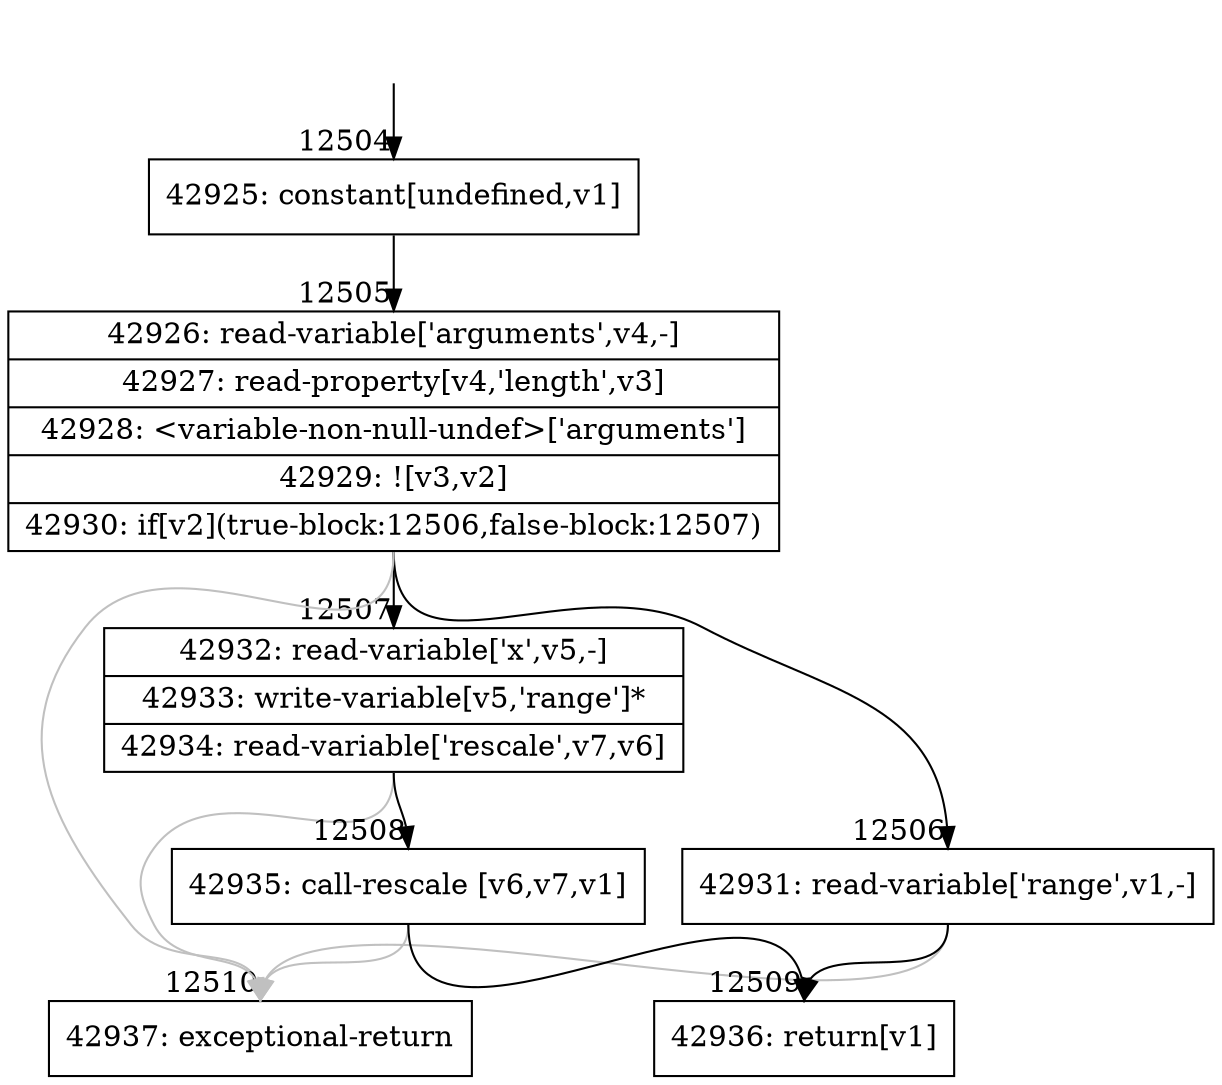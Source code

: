 digraph {
rankdir="TD"
BB_entry1156[shape=none,label=""];
BB_entry1156 -> BB12504 [tailport=s, headport=n, headlabel="    12504"]
BB12504 [shape=record label="{42925: constant[undefined,v1]}" ] 
BB12504 -> BB12505 [tailport=s, headport=n, headlabel="      12505"]
BB12505 [shape=record label="{42926: read-variable['arguments',v4,-]|42927: read-property[v4,'length',v3]|42928: \<variable-non-null-undef\>['arguments']|42929: ![v3,v2]|42930: if[v2](true-block:12506,false-block:12507)}" ] 
BB12505 -> BB12506 [tailport=s, headport=n, headlabel="      12506"]
BB12505 -> BB12507 [tailport=s, headport=n, headlabel="      12507"]
BB12505 -> BB12510 [tailport=s, headport=n, color=gray, headlabel="      12510"]
BB12506 [shape=record label="{42931: read-variable['range',v1,-]}" ] 
BB12506 -> BB12509 [tailport=s, headport=n, headlabel="      12509"]
BB12506 -> BB12510 [tailport=s, headport=n, color=gray]
BB12507 [shape=record label="{42932: read-variable['x',v5,-]|42933: write-variable[v5,'range']*|42934: read-variable['rescale',v7,v6]}" ] 
BB12507 -> BB12508 [tailport=s, headport=n, headlabel="      12508"]
BB12507 -> BB12510 [tailport=s, headport=n, color=gray]
BB12508 [shape=record label="{42935: call-rescale [v6,v7,v1]}" ] 
BB12508 -> BB12509 [tailport=s, headport=n]
BB12508 -> BB12510 [tailport=s, headport=n, color=gray]
BB12509 [shape=record label="{42936: return[v1]}" ] 
BB12510 [shape=record label="{42937: exceptional-return}" ] 
//#$~ 7507
}
